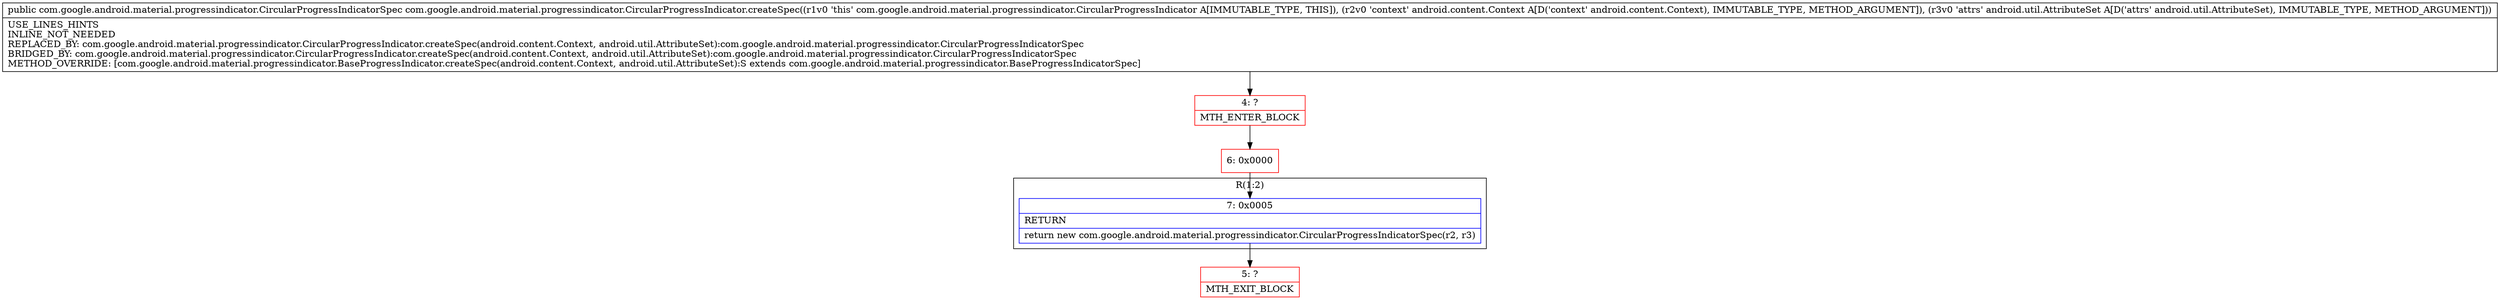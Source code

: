digraph "CFG forcom.google.android.material.progressindicator.CircularProgressIndicator.createSpec(Landroid\/content\/Context;Landroid\/util\/AttributeSet;)Lcom\/google\/android\/material\/progressindicator\/CircularProgressIndicatorSpec;" {
subgraph cluster_Region_994313187 {
label = "R(1:2)";
node [shape=record,color=blue];
Node_7 [shape=record,label="{7\:\ 0x0005|RETURN\l|return new com.google.android.material.progressindicator.CircularProgressIndicatorSpec(r2, r3)\l}"];
}
Node_4 [shape=record,color=red,label="{4\:\ ?|MTH_ENTER_BLOCK\l}"];
Node_6 [shape=record,color=red,label="{6\:\ 0x0000}"];
Node_5 [shape=record,color=red,label="{5\:\ ?|MTH_EXIT_BLOCK\l}"];
MethodNode[shape=record,label="{public com.google.android.material.progressindicator.CircularProgressIndicatorSpec com.google.android.material.progressindicator.CircularProgressIndicator.createSpec((r1v0 'this' com.google.android.material.progressindicator.CircularProgressIndicator A[IMMUTABLE_TYPE, THIS]), (r2v0 'context' android.content.Context A[D('context' android.content.Context), IMMUTABLE_TYPE, METHOD_ARGUMENT]), (r3v0 'attrs' android.util.AttributeSet A[D('attrs' android.util.AttributeSet), IMMUTABLE_TYPE, METHOD_ARGUMENT]))  | USE_LINES_HINTS\lINLINE_NOT_NEEDED\lREPLACED_BY: com.google.android.material.progressindicator.CircularProgressIndicator.createSpec(android.content.Context, android.util.AttributeSet):com.google.android.material.progressindicator.CircularProgressIndicatorSpec\lBRIDGED_BY: com.google.android.material.progressindicator.CircularProgressIndicator.createSpec(android.content.Context, android.util.AttributeSet):com.google.android.material.progressindicator.CircularProgressIndicatorSpec\lMETHOD_OVERRIDE: [com.google.android.material.progressindicator.BaseProgressIndicator.createSpec(android.content.Context, android.util.AttributeSet):S extends com.google.android.material.progressindicator.BaseProgressIndicatorSpec]\l}"];
MethodNode -> Node_4;Node_7 -> Node_5;
Node_4 -> Node_6;
Node_6 -> Node_7;
}

